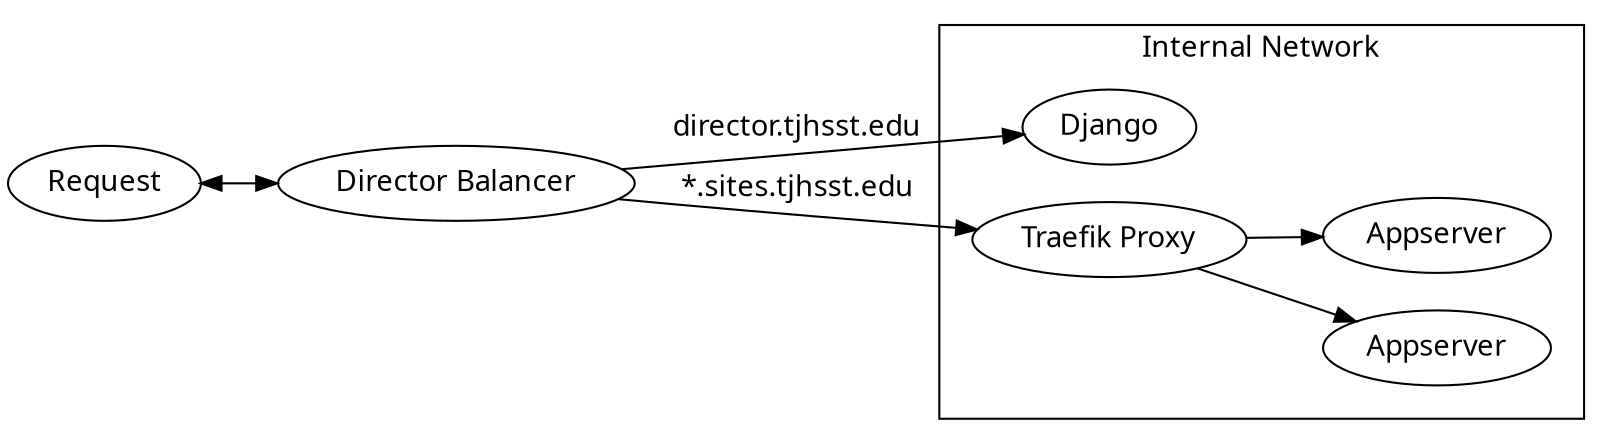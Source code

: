 digraph {
  // Go left to right
  rankdir = LR;
  graph [fontname = "Handlee"];
  node [fontname = "Handlee"];
  edge [fontname = "Handlee"];

  Request;
  nginx [label="Director Balancer"];

  Request -> nginx [dir=both];

  subgraph cluster_network {
    label = "Internal Network";
    Django;

    subgraph cluster_appservers {
      label = "";
      peripheries = 0;
      Traefik [label="Traefik Proxy"];
      app1 [label="Appserver"];
      app2 [label="Appserver"];
    }
  }

  nginx -> Django [label="director.tjhsst.edu"];
  nginx -> Traefik [label="*.sites.tjhsst.edu"];
  Traefik -> app1;
  Traefik -> app2;
}
